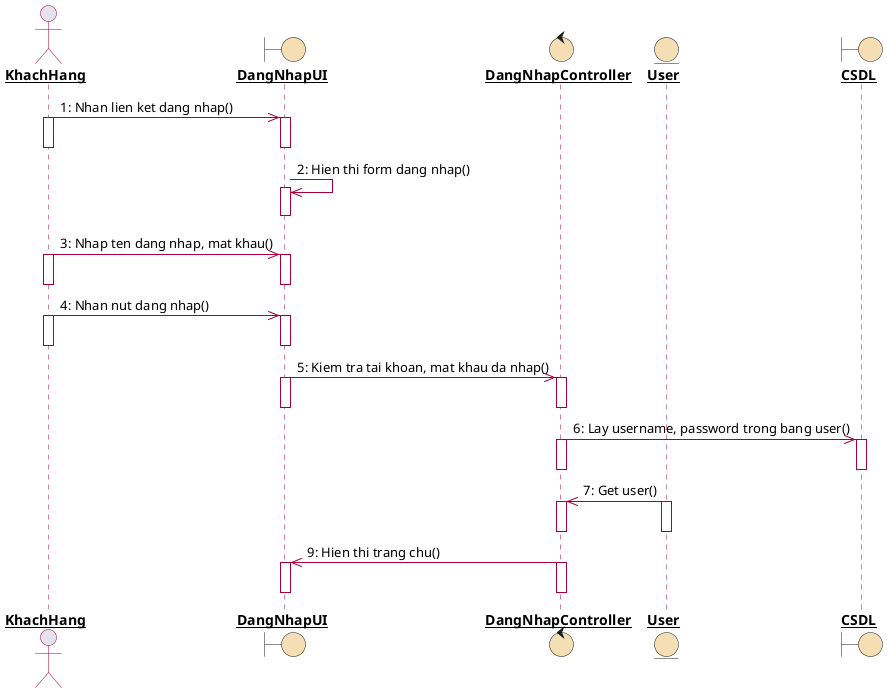@startuml

skinparam sequence {

LifeLineBorderColor #A80036

}


skinparam {
Participant underline
ArrowColor  #A80036

ActorBorderColor #A80036
ActorFontStyle bold


BoundaryFontStyle bold
BoundaryBackgroundColor #Wheat

ControlFontStyle bold
ControlBackgroundColor #Wheat

ControlFontStyle bold
ControlBackgroundColor #Wheat

EntityFontStyle bold
EntityBackgroundColor #Wheat
}


actor KhachHang
boundary    DangNhapUI
control     DangNhapController
entity      User
boundary    CSDL


KhachHang ->> DangNhapUI : 1: Nhan lien ket dang nhap()
activate KhachHang
activate DangNhapUI
deactivate KhachHang
deactivate DangNhapUI

DangNhapUI ->> DangNhapUI  : 2: Hien thi form dang nhap()
activate DangNhapUI
deactivate DangNhapUI



KhachHang ->> DangNhapUI  : 3: Nhap ten dang nhap, mat khau()
activate KhachHang
activate DangNhapUI
deactivate KhachHang
deactivate DangNhapUI

KhachHang ->> DangNhapUI  : 4: Nhan nut dang nhap()
activate KhachHang
activate DangNhapUI
deactivate KhachHang
deactivate DangNhapUI

DangNhapUI ->> DangNhapController  : 5: Kiem tra tai khoan, mat khau da nhap()
activate DangNhapUI
activate DangNhapController
deactivate DangNhapUI
deactivate DangNhapController

'DangNhapController ->> DangNhapUI : 6: Hien thi form xac nhan()
'activate DangNhapController
'activate DangNhapUI
'deactivate DangNhapController
'deactivate DangNhapUI

'KhachHang ->> DangNhapUI : 7: Nhap ma xac nhan()
'activate KhachHang
'activate DangNhapUI
'deactivate KhachHang
'deactivate DangNhapUI


DangNhapController ->> CSDL : 6: Lay username, password trong bang user()
activate DangNhapController
activate CSDL
deactivate DangNhapController
deactivate CSDL

User ->> DangNhapController : 7: Get user()
activate DangNhapController
activate User
deactivate DangNhapController
deactivate User

DangNhapController ->> DangNhapUI : 9: Hien thi trang chu()
activate DangNhapController
activate DangNhapUI
deactivate DangNhapController
deactivate DangNhapUI



@enduml
